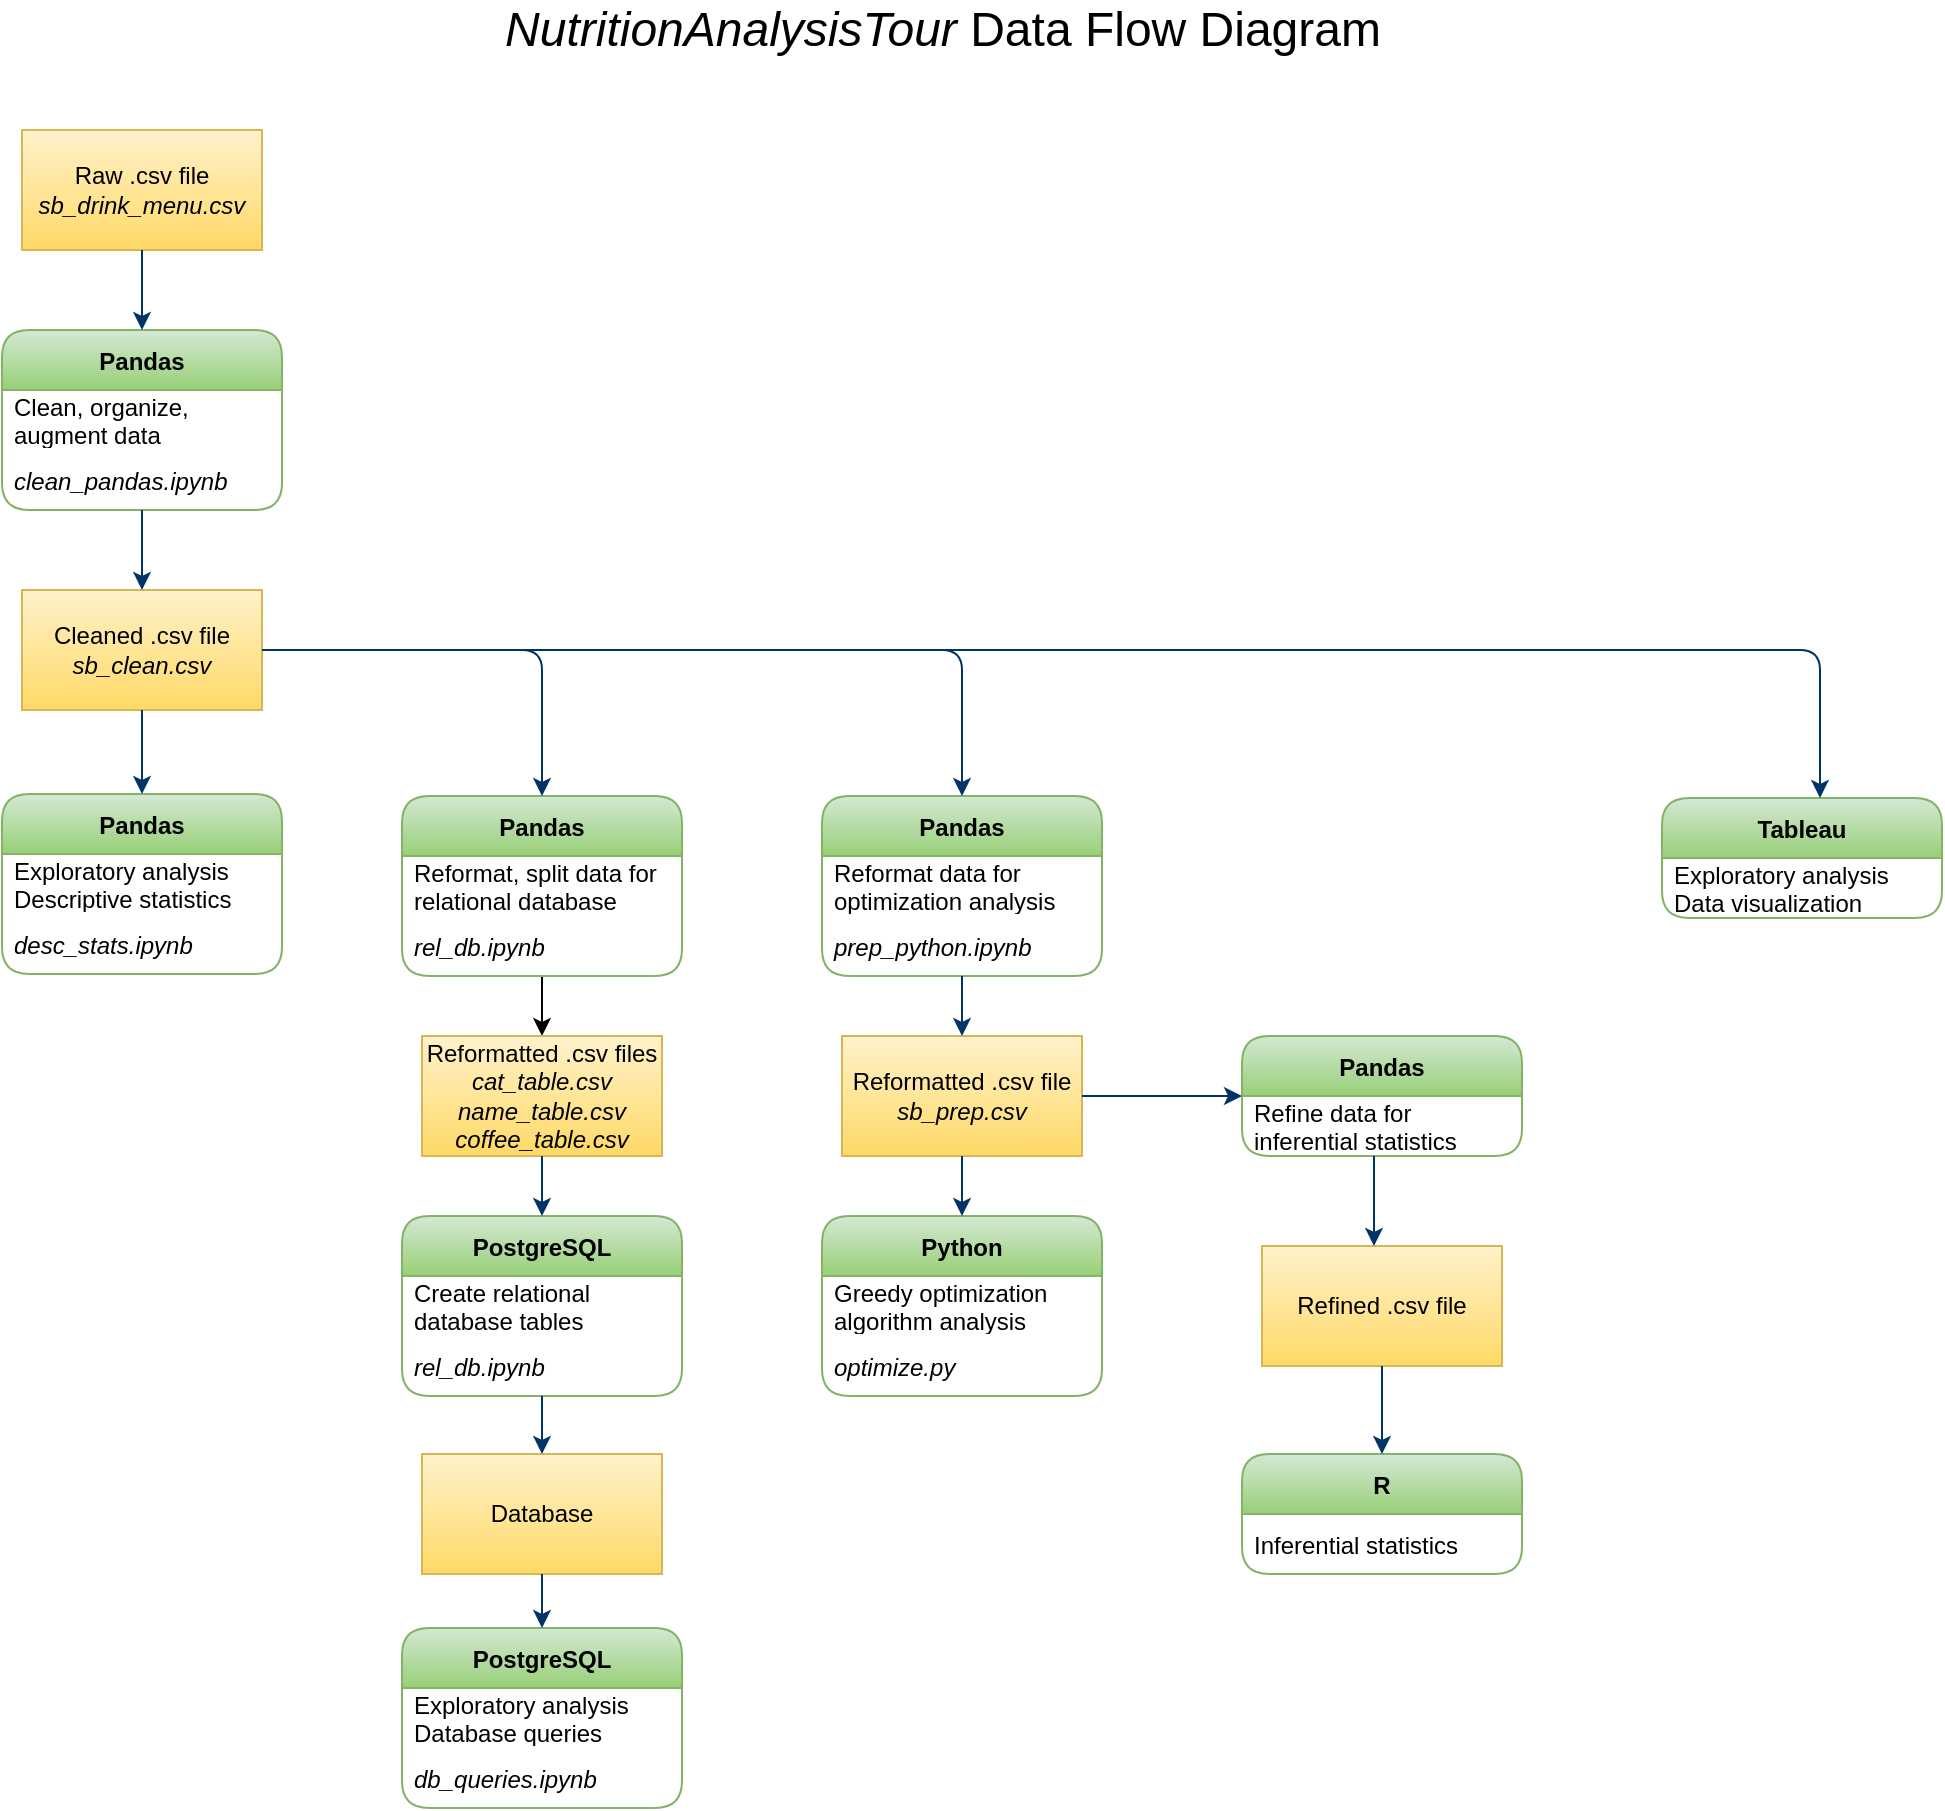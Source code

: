 <mxfile version="16.5.1" type="device"><diagram id="6a731a19-8d31-9384-78a2-239565b7b9f0" name="Page-1"><mxGraphModel dx="1877" dy="1135" grid="0" gridSize="10" guides="1" tooltips="1" connect="1" arrows="1" fold="1" page="1" pageScale="1" pageWidth="1169" pageHeight="827" background="none" math="0" shadow="0"><root><mxCell id="0"/><mxCell id="1" parent="0"/><mxCell id="Or5nF12g7X_xzLK2KK7q-60" value="Pandas" style="swimlane;fontStyle=1;childLayout=stackLayout;horizontal=1;startSize=30;horizontalStack=0;resizeParent=1;resizeParentMax=0;resizeLast=0;collapsible=1;marginBottom=0;rounded=1;swimlaneLine=1;glass=0;sketch=0;fillColor=#d5e8d4;strokeColor=#82b366;gradientColor=#97d077;" parent="1" vertex="1"><mxGeometry x="40" y="180" width="140" height="90" as="geometry"/></mxCell><mxCell id="Or5nF12g7X_xzLK2KK7q-61" value="Clean, organize, &#10;augment data" style="text;strokeColor=none;fillColor=none;align=left;verticalAlign=middle;spacingLeft=4;spacingRight=4;overflow=hidden;points=[[0,0.5],[1,0.5]];portConstraint=eastwest;rotatable=0;" parent="Or5nF12g7X_xzLK2KK7q-60" vertex="1"><mxGeometry y="30" width="140" height="30" as="geometry"/></mxCell><mxCell id="Or5nF12g7X_xzLK2KK7q-62" value="clean_pandas.ipynb" style="text;strokeColor=none;fillColor=none;align=left;verticalAlign=middle;spacingLeft=4;spacingRight=4;overflow=hidden;points=[[0,0.5],[1,0.5]];portConstraint=eastwest;rotatable=0;fontStyle=2" parent="Or5nF12g7X_xzLK2KK7q-60" vertex="1"><mxGeometry y="60" width="140" height="30" as="geometry"/></mxCell><mxCell id="Or5nF12g7X_xzLK2KK7q-66" value="Raw .csv file&lt;br&gt;&lt;i&gt;sb_drink_menu.csv&lt;/i&gt;" style="rounded=0;whiteSpace=wrap;html=1;fontFamily=Helvetica;fontSize=12;align=center;strokeColor=#d6b656;fillColor=#fff2cc;gradientColor=#ffd966;" parent="1" vertex="1"><mxGeometry x="50" y="80" width="120" height="60" as="geometry"/></mxCell><mxCell id="Or5nF12g7X_xzLK2KK7q-67" value="" style="edgeStyle=elbowEdgeStyle;elbow=horizontal;exitX=0.5;exitY=1;fontStyle=1;strokeColor=#003366;strokeWidth=1;html=1;exitDx=0;exitDy=0;" parent="1" source="Or5nF12g7X_xzLK2KK7q-66" target="Or5nF12g7X_xzLK2KK7q-60" edge="1"><mxGeometry x="-705" y="55" width="100" height="100" as="geometry"><mxPoint x="-160" y="362.29" as="sourcePoint"/><mxPoint x="110" y="180" as="targetPoint"/><Array as="points"><mxPoint x="110" y="190"/></Array></mxGeometry></mxCell><mxCell id="Or5nF12g7X_xzLK2KK7q-69" value="Pandas" style="swimlane;fontStyle=1;childLayout=stackLayout;horizontal=1;startSize=30;horizontalStack=0;resizeParent=1;resizeParentMax=0;resizeLast=0;collapsible=1;marginBottom=0;rounded=1;swimlaneLine=1;glass=0;sketch=0;fillColor=#d5e8d4;strokeColor=#82b366;gradientColor=#97d077;" parent="1" vertex="1"><mxGeometry x="40" y="412" width="140" height="90" as="geometry"/></mxCell><mxCell id="Or5nF12g7X_xzLK2KK7q-70" value="Exploratory analysis&#10;Descriptive statistics" style="text;strokeColor=none;fillColor=none;align=left;verticalAlign=middle;spacingLeft=4;spacingRight=4;overflow=hidden;points=[[0,0.5],[1,0.5]];portConstraint=eastwest;rotatable=0;" parent="Or5nF12g7X_xzLK2KK7q-69" vertex="1"><mxGeometry y="30" width="140" height="30" as="geometry"/></mxCell><mxCell id="Or5nF12g7X_xzLK2KK7q-71" value="desc_stats.ipynb" style="text;strokeColor=none;fillColor=none;align=left;verticalAlign=middle;spacingLeft=4;spacingRight=4;overflow=hidden;points=[[0,0.5],[1,0.5]];portConstraint=eastwest;rotatable=0;fontStyle=2" parent="Or5nF12g7X_xzLK2KK7q-69" vertex="1"><mxGeometry y="60" width="140" height="30" as="geometry"/></mxCell><mxCell id="ZaDNaHJFlnCiSKHPa7WQ-8" value="" style="edgeStyle=orthogonalEdgeStyle;rounded=0;orthogonalLoop=1;jettySize=auto;html=1;" edge="1" parent="1" source="Or5nF12g7X_xzLK2KK7q-72" target="Or5nF12g7X_xzLK2KK7q-89"><mxGeometry relative="1" as="geometry"/></mxCell><mxCell id="Or5nF12g7X_xzLK2KK7q-72" value="Pandas" style="swimlane;fontStyle=1;childLayout=stackLayout;horizontal=1;startSize=30;horizontalStack=0;resizeParent=1;resizeParentMax=0;resizeLast=0;collapsible=1;marginBottom=0;rounded=1;swimlaneLine=1;glass=0;sketch=0;fillColor=#d5e8d4;gradientColor=#97d077;strokeColor=#82b366;" parent="1" vertex="1"><mxGeometry x="240" y="413" width="140" height="90" as="geometry"/></mxCell><mxCell id="Or5nF12g7X_xzLK2KK7q-73" value="Reformat, split data for &#10;relational database" style="text;strokeColor=none;fillColor=none;align=left;verticalAlign=middle;spacingLeft=4;spacingRight=4;overflow=hidden;points=[[0,0.5],[1,0.5]];portConstraint=eastwest;rotatable=0;" parent="Or5nF12g7X_xzLK2KK7q-72" vertex="1"><mxGeometry y="30" width="140" height="30" as="geometry"/></mxCell><mxCell id="Or5nF12g7X_xzLK2KK7q-74" value="rel_db.ipynb" style="text;strokeColor=none;fillColor=none;align=left;verticalAlign=middle;spacingLeft=4;spacingRight=4;overflow=hidden;points=[[0,0.5],[1,0.5]];portConstraint=eastwest;rotatable=0;fontStyle=2" parent="Or5nF12g7X_xzLK2KK7q-72" vertex="1"><mxGeometry y="60" width="140" height="30" as="geometry"/></mxCell><mxCell id="Or5nF12g7X_xzLK2KK7q-75" value="PostgreSQL" style="swimlane;fontStyle=1;childLayout=stackLayout;horizontal=1;startSize=30;horizontalStack=0;resizeParent=1;resizeParentMax=0;resizeLast=0;collapsible=1;marginBottom=0;rounded=1;swimlaneLine=1;glass=0;sketch=0;fillColor=#d5e8d4;gradientColor=#97d077;strokeColor=#82b366;" parent="1" vertex="1"><mxGeometry x="240" y="623" width="140" height="90" as="geometry"/></mxCell><mxCell id="Or5nF12g7X_xzLK2KK7q-76" value="Create relational&#10;database tables" style="text;strokeColor=none;fillColor=none;align=left;verticalAlign=middle;spacingLeft=4;spacingRight=4;overflow=hidden;points=[[0,0.5],[1,0.5]];portConstraint=eastwest;rotatable=0;" parent="Or5nF12g7X_xzLK2KK7q-75" vertex="1"><mxGeometry y="30" width="140" height="30" as="geometry"/></mxCell><mxCell id="Or5nF12g7X_xzLK2KK7q-77" value="rel_db.ipynb" style="text;strokeColor=none;fillColor=none;align=left;verticalAlign=middle;spacingLeft=4;spacingRight=4;overflow=hidden;points=[[0,0.5],[1,0.5]];portConstraint=eastwest;rotatable=0;fontStyle=2" parent="Or5nF12g7X_xzLK2KK7q-75" vertex="1"><mxGeometry y="60" width="140" height="30" as="geometry"/></mxCell><mxCell id="Or5nF12g7X_xzLK2KK7q-78" value="PostgreSQL" style="swimlane;fontStyle=1;childLayout=stackLayout;horizontal=1;startSize=30;horizontalStack=0;resizeParent=1;resizeParentMax=0;resizeLast=0;collapsible=1;marginBottom=0;rounded=1;swimlaneLine=1;glass=0;sketch=0;fillColor=#d5e8d4;gradientColor=#97d077;strokeColor=#82b366;" parent="1" vertex="1"><mxGeometry x="240" y="829" width="140" height="90" as="geometry"/></mxCell><mxCell id="Or5nF12g7X_xzLK2KK7q-79" value="Exploratory analysis&#10;Database queries" style="text;strokeColor=none;fillColor=none;align=left;verticalAlign=middle;spacingLeft=4;spacingRight=4;overflow=hidden;points=[[0,0.5],[1,0.5]];portConstraint=eastwest;rotatable=0;" parent="Or5nF12g7X_xzLK2KK7q-78" vertex="1"><mxGeometry y="30" width="140" height="30" as="geometry"/></mxCell><mxCell id="Or5nF12g7X_xzLK2KK7q-80" value="db_queries.ipynb" style="text;strokeColor=none;fillColor=none;align=left;verticalAlign=middle;spacingLeft=4;spacingRight=4;overflow=hidden;points=[[0,0.5],[1,0.5]];portConstraint=eastwest;rotatable=0;fontStyle=2" parent="Or5nF12g7X_xzLK2KK7q-78" vertex="1"><mxGeometry y="60" width="140" height="30" as="geometry"/></mxCell><mxCell id="Or5nF12g7X_xzLK2KK7q-81" value="Pandas" style="swimlane;fontStyle=1;childLayout=stackLayout;horizontal=1;startSize=30;horizontalStack=0;resizeParent=1;resizeParentMax=0;resizeLast=0;collapsible=1;marginBottom=0;rounded=1;swimlaneLine=1;glass=0;sketch=0;fillColor=#d5e8d4;gradientColor=#97d077;strokeColor=#82b366;" parent="1" vertex="1"><mxGeometry x="450" y="413" width="140" height="90" as="geometry"/></mxCell><mxCell id="Or5nF12g7X_xzLK2KK7q-82" value="Reformat data for &#10;optimization analysis" style="text;strokeColor=none;fillColor=none;align=left;verticalAlign=middle;spacingLeft=4;spacingRight=4;overflow=hidden;points=[[0,0.5],[1,0.5]];portConstraint=eastwest;rotatable=0;" parent="Or5nF12g7X_xzLK2KK7q-81" vertex="1"><mxGeometry y="30" width="140" height="30" as="geometry"/></mxCell><mxCell id="Or5nF12g7X_xzLK2KK7q-83" value="prep_python.ipynb" style="text;strokeColor=none;fillColor=none;align=left;verticalAlign=middle;spacingLeft=4;spacingRight=4;overflow=hidden;points=[[0,0.5],[1,0.5]];portConstraint=eastwest;rotatable=0;fontStyle=2" parent="Or5nF12g7X_xzLK2KK7q-81" vertex="1"><mxGeometry y="60" width="140" height="30" as="geometry"/></mxCell><mxCell id="Or5nF12g7X_xzLK2KK7q-84" value="Python" style="swimlane;fontStyle=1;childLayout=stackLayout;horizontal=1;startSize=30;horizontalStack=0;resizeParent=1;resizeParentMax=0;resizeLast=0;collapsible=1;marginBottom=0;rounded=1;swimlaneLine=1;glass=0;sketch=0;fillColor=#d5e8d4;gradientColor=#97d077;strokeColor=#82b366;" parent="1" vertex="1"><mxGeometry x="450" y="623" width="140" height="90" as="geometry"/></mxCell><mxCell id="Or5nF12g7X_xzLK2KK7q-85" value="Greedy optimization &#10;algorithm analysis" style="text;strokeColor=none;fillColor=none;align=left;verticalAlign=middle;spacingLeft=4;spacingRight=4;overflow=hidden;points=[[0,0.5],[1,0.5]];portConstraint=eastwest;rotatable=0;" parent="Or5nF12g7X_xzLK2KK7q-84" vertex="1"><mxGeometry y="30" width="140" height="30" as="geometry"/></mxCell><mxCell id="Or5nF12g7X_xzLK2KK7q-86" value="optimize.py" style="text;strokeColor=none;fillColor=none;align=left;verticalAlign=middle;spacingLeft=4;spacingRight=4;overflow=hidden;points=[[0,0.5],[1,0.5]];portConstraint=eastwest;rotatable=0;fontStyle=2" parent="Or5nF12g7X_xzLK2KK7q-84" vertex="1"><mxGeometry y="60" width="140" height="30" as="geometry"/></mxCell><mxCell id="Or5nF12g7X_xzLK2KK7q-87" value="Cleaned .csv file&lt;br&gt;&lt;i&gt;sb_clean.csv&lt;/i&gt;" style="rounded=0;whiteSpace=wrap;html=1;fontFamily=Helvetica;fontSize=12;align=center;strokeColor=#d6b656;fillColor=#fff2cc;gradientColor=#ffd966;" parent="1" vertex="1"><mxGeometry x="50" y="310" width="120" height="60" as="geometry"/></mxCell><mxCell id="Or5nF12g7X_xzLK2KK7q-89" value="Reformatted .csv files&lt;br&gt;&lt;i&gt;cat_table.csv&lt;br&gt;name_table.csv&lt;br&gt;coffee_table.csv&lt;/i&gt;" style="rounded=0;whiteSpace=wrap;html=1;fontFamily=Helvetica;fontSize=12;align=center;strokeColor=#d6b656;fillColor=#fff2cc;gradientColor=#ffd966;" parent="1" vertex="1"><mxGeometry x="250" y="533" width="120" height="60" as="geometry"/></mxCell><mxCell id="Or5nF12g7X_xzLK2KK7q-90" value="Reformatted .csv file&lt;br&gt;&lt;i&gt;sb_prep.csv&lt;/i&gt;" style="rounded=0;whiteSpace=wrap;html=1;fontFamily=Helvetica;fontSize=12;align=center;strokeColor=#d6b656;fillColor=#fff2cc;gradientColor=#ffd966;" parent="1" vertex="1"><mxGeometry x="460" y="533" width="120" height="60" as="geometry"/></mxCell><mxCell id="Or5nF12g7X_xzLK2KK7q-91" value="Pandas" style="swimlane;fontStyle=1;childLayout=stackLayout;horizontal=1;startSize=30;horizontalStack=0;resizeParent=1;resizeParentMax=0;resizeLast=0;collapsible=1;marginBottom=0;rounded=1;swimlaneLine=1;glass=0;sketch=0;fillColor=#d5e8d4;gradientColor=#97d077;strokeColor=#82b366;" parent="1" vertex="1"><mxGeometry x="660" y="533" width="140" height="60" as="geometry"/></mxCell><mxCell id="Or5nF12g7X_xzLK2KK7q-92" value="Refine data for &#10;inferential statistics" style="text;strokeColor=none;fillColor=none;align=left;verticalAlign=middle;spacingLeft=4;spacingRight=4;overflow=hidden;points=[[0,0.5],[1,0.5]];portConstraint=eastwest;rotatable=0;" parent="Or5nF12g7X_xzLK2KK7q-91" vertex="1"><mxGeometry y="30" width="140" height="30" as="geometry"/></mxCell><mxCell id="Or5nF12g7X_xzLK2KK7q-94" value="R" style="swimlane;fontStyle=1;childLayout=stackLayout;horizontal=1;startSize=30;horizontalStack=0;resizeParent=1;resizeParentMax=0;resizeLast=0;collapsible=1;marginBottom=0;rounded=1;swimlaneLine=1;glass=0;sketch=0;fillColor=#d5e8d4;gradientColor=#97d077;strokeColor=#82b366;" parent="1" vertex="1"><mxGeometry x="660" y="742" width="140" height="60" as="geometry"/></mxCell><mxCell id="Or5nF12g7X_xzLK2KK7q-95" value="Inferential statistics" style="text;strokeColor=none;fillColor=none;align=left;verticalAlign=middle;spacingLeft=4;spacingRight=4;overflow=hidden;points=[[0,0.5],[1,0.5]];portConstraint=eastwest;rotatable=0;" parent="Or5nF12g7X_xzLK2KK7q-94" vertex="1"><mxGeometry y="30" width="140" height="30" as="geometry"/></mxCell><mxCell id="Or5nF12g7X_xzLK2KK7q-97" value="Tableau" style="swimlane;fontStyle=1;childLayout=stackLayout;horizontal=1;startSize=30;horizontalStack=0;resizeParent=1;resizeParentMax=0;resizeLast=0;collapsible=1;marginBottom=0;rounded=1;swimlaneLine=1;glass=0;sketch=0;fillColor=#d5e8d4;gradientColor=#97d077;strokeColor=#82b366;" parent="1" vertex="1"><mxGeometry x="870" y="414" width="140" height="60" as="geometry"/></mxCell><mxCell id="Or5nF12g7X_xzLK2KK7q-98" value="Exploratory analysis&#10;Data visualization" style="text;strokeColor=none;fillColor=none;align=left;verticalAlign=middle;spacingLeft=4;spacingRight=4;overflow=hidden;points=[[0,0.5],[1,0.5]];portConstraint=eastwest;rotatable=0;" parent="Or5nF12g7X_xzLK2KK7q-97" vertex="1"><mxGeometry y="30" width="140" height="30" as="geometry"/></mxCell><mxCell id="Or5nF12g7X_xzLK2KK7q-100" value="&lt;font style=&quot;font-size: 24px&quot;&gt;&lt;i&gt;NutritionAnalysisTour&lt;/i&gt; Data Flow Diagram&lt;/font&gt;" style="text;html=1;resizable=0;autosize=1;align=center;verticalAlign=middle;points=[];fillColor=none;strokeColor=none;rounded=0;glass=0;sketch=0;" parent="1" vertex="1"><mxGeometry x="285" y="20" width="450" height="20" as="geometry"/></mxCell><mxCell id="Or5nF12g7X_xzLK2KK7q-101" value="Database" style="rounded=0;whiteSpace=wrap;html=1;fontFamily=Helvetica;fontSize=12;align=center;strokeColor=#d6b656;fillColor=#fff2cc;gradientColor=#ffd966;" parent="1" vertex="1"><mxGeometry x="250" y="742" width="120" height="60" as="geometry"/></mxCell><mxCell id="ZaDNaHJFlnCiSKHPa7WQ-2" value="" style="edgeStyle=elbowEdgeStyle;elbow=horizontal;exitX=0.5;exitY=1;fontStyle=1;strokeColor=#003366;strokeWidth=1;html=1;exitDx=0;exitDy=0;exitPerimeter=0;entryX=0.5;entryY=0;entryDx=0;entryDy=0;" edge="1" parent="1" source="Or5nF12g7X_xzLK2KK7q-62" target="Or5nF12g7X_xzLK2KK7q-87"><mxGeometry x="-695" y="65" width="100" height="100" as="geometry"><mxPoint x="120" y="150" as="sourcePoint"/><mxPoint x="120" y="190" as="targetPoint"/><Array as="points"/></mxGeometry></mxCell><mxCell id="ZaDNaHJFlnCiSKHPa7WQ-3" value="" style="edgeStyle=elbowEdgeStyle;elbow=horizontal;exitX=0.5;exitY=1;fontStyle=1;strokeColor=#003366;strokeWidth=1;html=1;exitDx=0;exitDy=0;entryX=0.5;entryY=0;entryDx=0;entryDy=0;" edge="1" parent="1" source="Or5nF12g7X_xzLK2KK7q-87" target="Or5nF12g7X_xzLK2KK7q-69"><mxGeometry x="-685" y="75" width="100" height="100" as="geometry"><mxPoint x="120" y="280" as="sourcePoint"/><mxPoint x="120" y="320" as="targetPoint"/><Array as="points"/></mxGeometry></mxCell><mxCell id="ZaDNaHJFlnCiSKHPa7WQ-4" value="" style="edgeStyle=elbowEdgeStyle;elbow=horizontal;exitX=1;exitY=0.5;fontStyle=1;strokeColor=#003366;strokeWidth=1;html=1;exitDx=0;exitDy=0;entryX=0.5;entryY=0;entryDx=0;entryDy=0;" edge="1" parent="1" source="Or5nF12g7X_xzLK2KK7q-87" target="Or5nF12g7X_xzLK2KK7q-72"><mxGeometry x="-675" y="85" width="100" height="100" as="geometry"><mxPoint x="130" y="290" as="sourcePoint"/><mxPoint x="130" y="330" as="targetPoint"/><Array as="points"><mxPoint x="310" y="380"/></Array></mxGeometry></mxCell><mxCell id="ZaDNaHJFlnCiSKHPa7WQ-5" value="" style="edgeStyle=elbowEdgeStyle;elbow=horizontal;exitX=1;exitY=0.5;fontStyle=1;strokeColor=#003366;strokeWidth=1;html=1;exitDx=0;exitDy=0;entryX=0.5;entryY=0;entryDx=0;entryDy=0;" edge="1" parent="1" source="Or5nF12g7X_xzLK2KK7q-87" target="Or5nF12g7X_xzLK2KK7q-81"><mxGeometry x="-665" y="95" width="100" height="100" as="geometry"><mxPoint x="140" y="300" as="sourcePoint"/><mxPoint x="140" y="340" as="targetPoint"/><Array as="points"><mxPoint x="520" y="370"/></Array></mxGeometry></mxCell><mxCell id="ZaDNaHJFlnCiSKHPa7WQ-6" value="" style="edgeStyle=elbowEdgeStyle;elbow=horizontal;exitX=1;exitY=0.5;fontStyle=1;strokeColor=#003366;strokeWidth=1;html=1;exitDx=0;exitDy=0;" edge="1" parent="1" source="Or5nF12g7X_xzLK2KK7q-87"><mxGeometry x="-655" y="105" width="100" height="100" as="geometry"><mxPoint x="150" y="310" as="sourcePoint"/><mxPoint x="949" y="414" as="targetPoint"/><Array as="points"><mxPoint x="949" y="380"/></Array></mxGeometry></mxCell><mxCell id="ZaDNaHJFlnCiSKHPa7WQ-9" value="" style="edgeStyle=elbowEdgeStyle;elbow=horizontal;exitX=0.5;exitY=1;fontStyle=1;strokeColor=#003366;strokeWidth=1;html=1;exitDx=0;exitDy=0;entryX=0.5;entryY=0;entryDx=0;entryDy=0;" edge="1" parent="1" source="Or5nF12g7X_xzLK2KK7q-89" target="Or5nF12g7X_xzLK2KK7q-75"><mxGeometry x="-665" y="95" width="100" height="100" as="geometry"><mxPoint x="130" y="390" as="sourcePoint"/><mxPoint x="130" y="434" as="targetPoint"/><Array as="points"/></mxGeometry></mxCell><mxCell id="ZaDNaHJFlnCiSKHPa7WQ-10" value="" style="edgeStyle=elbowEdgeStyle;elbow=horizontal;fontStyle=1;strokeColor=#003366;strokeWidth=1;html=1;entryX=0.5;entryY=0;entryDx=0;entryDy=0;" edge="1" parent="1" source="Or5nF12g7X_xzLK2KK7q-77" target="Or5nF12g7X_xzLK2KK7q-101"><mxGeometry x="-655" y="105" width="100" height="100" as="geometry"><mxPoint x="230" y="720" as="sourcePoint"/><mxPoint x="140" y="444" as="targetPoint"/><Array as="points"/></mxGeometry></mxCell><mxCell id="ZaDNaHJFlnCiSKHPa7WQ-11" value="" style="edgeStyle=elbowEdgeStyle;elbow=horizontal;exitX=0.5;exitY=1;fontStyle=1;strokeColor=#003366;strokeWidth=1;html=1;exitDx=0;exitDy=0;" edge="1" parent="1" source="Or5nF12g7X_xzLK2KK7q-101" target="Or5nF12g7X_xzLK2KK7q-78"><mxGeometry x="-645" y="115" width="100" height="100" as="geometry"><mxPoint x="150" y="410" as="sourcePoint"/><mxPoint x="150" y="454" as="targetPoint"/><Array as="points"/></mxGeometry></mxCell><mxCell id="ZaDNaHJFlnCiSKHPa7WQ-12" value="" style="edgeStyle=elbowEdgeStyle;elbow=horizontal;fontStyle=1;strokeColor=#003366;strokeWidth=1;html=1;" edge="1" parent="1" source="Or5nF12g7X_xzLK2KK7q-83" target="Or5nF12g7X_xzLK2KK7q-90"><mxGeometry x="-635" y="125" width="100" height="100" as="geometry"><mxPoint x="160" y="420" as="sourcePoint"/><mxPoint x="160" y="464" as="targetPoint"/><Array as="points"/></mxGeometry></mxCell><mxCell id="ZaDNaHJFlnCiSKHPa7WQ-13" value="" style="edgeStyle=elbowEdgeStyle;elbow=horizontal;exitX=0.5;exitY=1;fontStyle=1;strokeColor=#003366;strokeWidth=1;html=1;exitDx=0;exitDy=0;" edge="1" parent="1" source="Or5nF12g7X_xzLK2KK7q-90" target="Or5nF12g7X_xzLK2KK7q-84"><mxGeometry x="-625" y="135" width="100" height="100" as="geometry"><mxPoint x="170" y="430" as="sourcePoint"/><mxPoint x="170" y="474" as="targetPoint"/><Array as="points"/></mxGeometry></mxCell><mxCell id="ZaDNaHJFlnCiSKHPa7WQ-14" value="" style="edgeStyle=elbowEdgeStyle;elbow=horizontal;exitX=1;exitY=0.5;fontStyle=1;strokeColor=#003366;strokeWidth=1;html=1;exitDx=0;exitDy=0;" edge="1" parent="1" source="Or5nF12g7X_xzLK2KK7q-90" target="Or5nF12g7X_xzLK2KK7q-91"><mxGeometry x="-615" y="145" width="100" height="100" as="geometry"><mxPoint x="180" y="440" as="sourcePoint"/><mxPoint x="180" y="484" as="targetPoint"/><Array as="points"/></mxGeometry></mxCell><mxCell id="ZaDNaHJFlnCiSKHPa7WQ-15" value="Refined .csv file" style="rounded=0;whiteSpace=wrap;html=1;fontFamily=Helvetica;fontSize=12;align=center;strokeColor=#d6b656;fillColor=#fff2cc;gradientColor=#ffd966;" vertex="1" parent="1"><mxGeometry x="670" y="638" width="120" height="60" as="geometry"/></mxCell><mxCell id="ZaDNaHJFlnCiSKHPa7WQ-16" value="" style="edgeStyle=elbowEdgeStyle;elbow=horizontal;fontStyle=1;strokeColor=#003366;strokeWidth=1;html=1;entryX=0.466;entryY=0;entryDx=0;entryDy=0;entryPerimeter=0;" edge="1" parent="1" source="Or5nF12g7X_xzLK2KK7q-92" target="ZaDNaHJFlnCiSKHPa7WQ-15"><mxGeometry x="-645" y="115" width="100" height="100" as="geometry"><mxPoint x="726" y="600" as="sourcePoint"/><mxPoint x="320" y="752" as="targetPoint"/><Array as="points"/></mxGeometry></mxCell><mxCell id="ZaDNaHJFlnCiSKHPa7WQ-17" value="" style="edgeStyle=elbowEdgeStyle;elbow=horizontal;fontStyle=1;strokeColor=#003366;strokeWidth=1;html=1;entryX=0.5;entryY=0;entryDx=0;entryDy=0;exitX=0.5;exitY=1;exitDx=0;exitDy=0;" edge="1" parent="1" source="ZaDNaHJFlnCiSKHPa7WQ-15" target="Or5nF12g7X_xzLK2KK7q-94"><mxGeometry x="-635" y="125" width="100" height="100" as="geometry"><mxPoint x="330" y="733" as="sourcePoint"/><mxPoint x="330" y="762" as="targetPoint"/><Array as="points"/></mxGeometry></mxCell></root></mxGraphModel></diagram></mxfile>